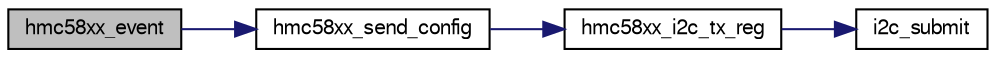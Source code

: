 digraph "hmc58xx_event"
{
  edge [fontname="FreeSans",fontsize="10",labelfontname="FreeSans",labelfontsize="10"];
  node [fontname="FreeSans",fontsize="10",shape=record];
  rankdir="LR";
  Node1 [label="hmc58xx_event",height=0.2,width=0.4,color="black", fillcolor="grey75", style="filled", fontcolor="black"];
  Node1 -> Node2 [color="midnightblue",fontsize="10",style="solid",fontname="FreeSans"];
  Node2 [label="hmc58xx_send_config",height=0.2,width=0.4,color="black", fillcolor="white", style="filled",URL="$hmc58xx_8c.html#a2eff0c407b139d17a73bf75a611c32cb",tooltip="Configuration function called once before normal use. "];
  Node2 -> Node3 [color="midnightblue",fontsize="10",style="solid",fontname="FreeSans"];
  Node3 [label="hmc58xx_i2c_tx_reg",height=0.2,width=0.4,color="black", fillcolor="white", style="filled",URL="$hmc58xx_8c.html#afadf91048494baf761fa6cf8fda062d9"];
  Node3 -> Node4 [color="midnightblue",fontsize="10",style="solid",fontname="FreeSans"];
  Node4 [label="i2c_submit",height=0.2,width=0.4,color="black", fillcolor="white", style="filled",URL="$group__i2c.html#ga4eed48e542a9c71b93372f5a38d7e367",tooltip="Submit a I2C transaction. "];
}

